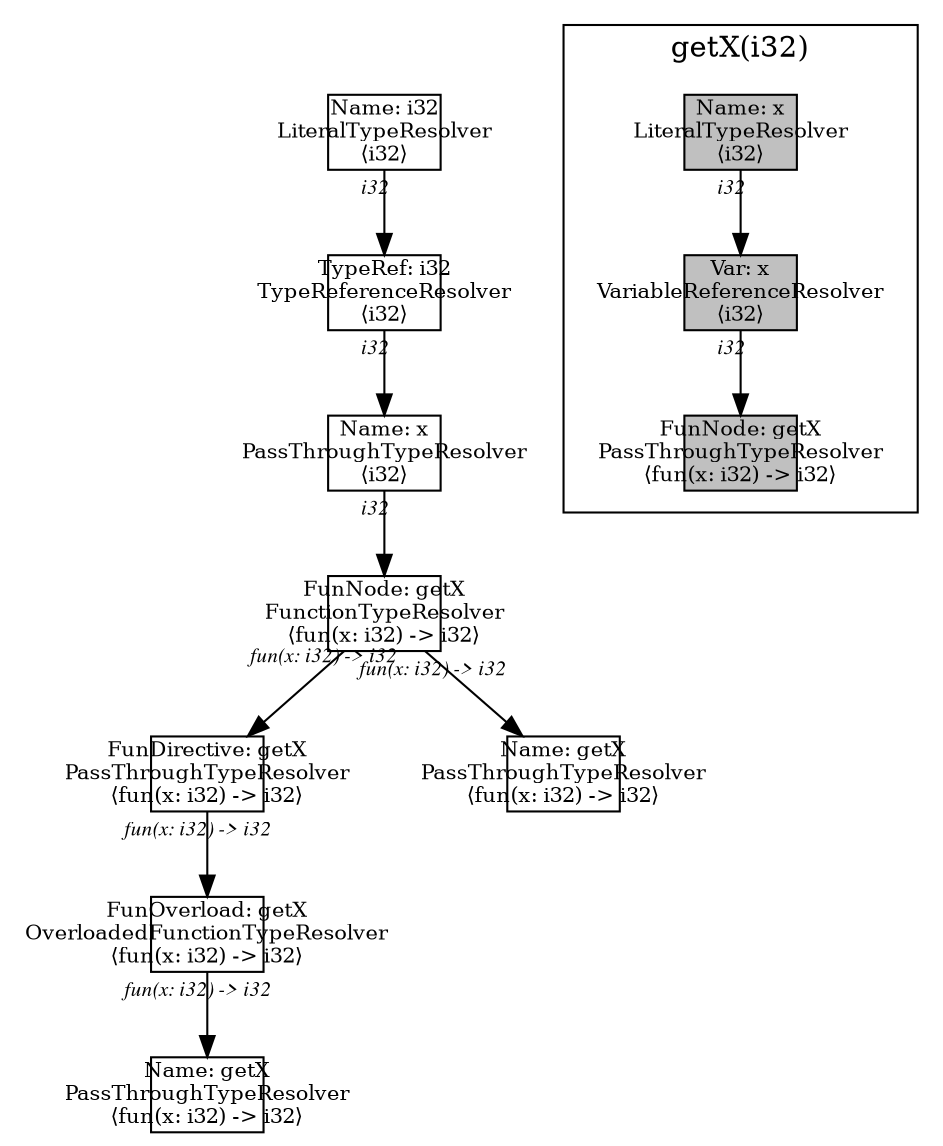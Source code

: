 digraph Document {
  node [shape=box,fixedsize=shape fontsize=10]
  1 [label="Name: i32\nLiteralTypeResolver\n⟨i32⟩"];
  2 [label="FunOverload: getX\nOverloadedFunctionTypeResolver\n⟨fun(x: i32) -> i32⟩"];
  3 [label="FunDirective: getX\nPassThroughTypeResolver\n⟨fun(x: i32) -> i32⟩"];
  4 [label="FunNode: getX\nFunctionTypeResolver\n⟨fun(x: i32) -> i32⟩"];
  5 [label="TypeRef: i32\nTypeReferenceResolver\n⟨i32⟩"];
  6 [label="Name: x\nPassThroughTypeResolver\n⟨i32⟩"];
  7 [label="Name: getX\nPassThroughTypeResolver\n⟨fun(x: i32) -> i32⟩"];
  8 [label="Name: getX\nPassThroughTypeResolver\n⟨fun(x: i32) -> i32⟩"];
  subgraph cluster0 {
    node [style=filled, fillcolor=grey];
    9 [label="Name: x\nLiteralTypeResolver\n⟨i32⟩"];
    10 [label="Var: x\nVariableReferenceResolver\n⟨i32⟩"];
    11 [label="FunNode: getX\nPassThroughTypeResolver\n⟨fun(x: i32) -> i32⟩"];
    9 -> 10[taillabel="i32" labeldistance="1" fontname="times  italic" fontsize = 10 color="black" ];
    10 -> 11[taillabel="i32" labeldistance="1" fontname="times  italic" fontsize = 10 color="black" ];
  label = "getX(i32)";
}
  1 -> 5[taillabel="i32" labeldistance="1" fontname="times  italic" fontsize = 10 color="black" ];
  2 -> 8[taillabel="fun(x: i32) -> i32" labeldistance="1" fontname="times  italic" fontsize = 10 color="black" ];
  3 -> 2[taillabel="fun(x: i32) -> i32" labeldistance="1" fontname="times  italic" fontsize = 10 color="black" ];
  4 -> 7[taillabel="fun(x: i32) -> i32" labeldistance="1" fontname="times  italic" fontsize = 10 color="black" ];
  4 -> 3[taillabel="fun(x: i32) -> i32" labeldistance="1" fontname="times  italic" fontsize = 10 color="black" ];
  5 -> 6[taillabel="i32" labeldistance="1" fontname="times  italic" fontsize = 10 color="black" ];
  6 -> 4[taillabel="i32" labeldistance="1" fontname="times  italic" fontsize = 10 color="black" ];
  label="";
}
